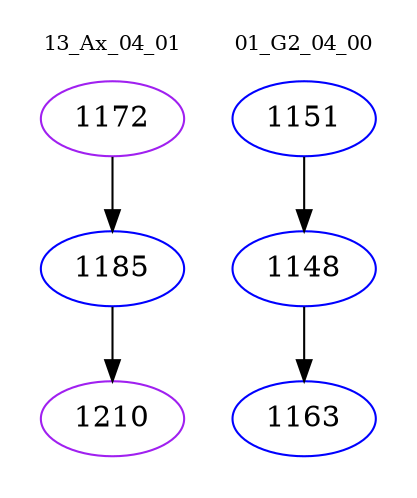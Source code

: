 digraph{
subgraph cluster_0 {
color = white
label = "13_Ax_04_01";
fontsize=10;
T0_1172 [label="1172", color="purple"]
T0_1172 -> T0_1185 [color="black"]
T0_1185 [label="1185", color="blue"]
T0_1185 -> T0_1210 [color="black"]
T0_1210 [label="1210", color="purple"]
}
subgraph cluster_1 {
color = white
label = "01_G2_04_00";
fontsize=10;
T1_1151 [label="1151", color="blue"]
T1_1151 -> T1_1148 [color="black"]
T1_1148 [label="1148", color="blue"]
T1_1148 -> T1_1163 [color="black"]
T1_1163 [label="1163", color="blue"]
}
}
